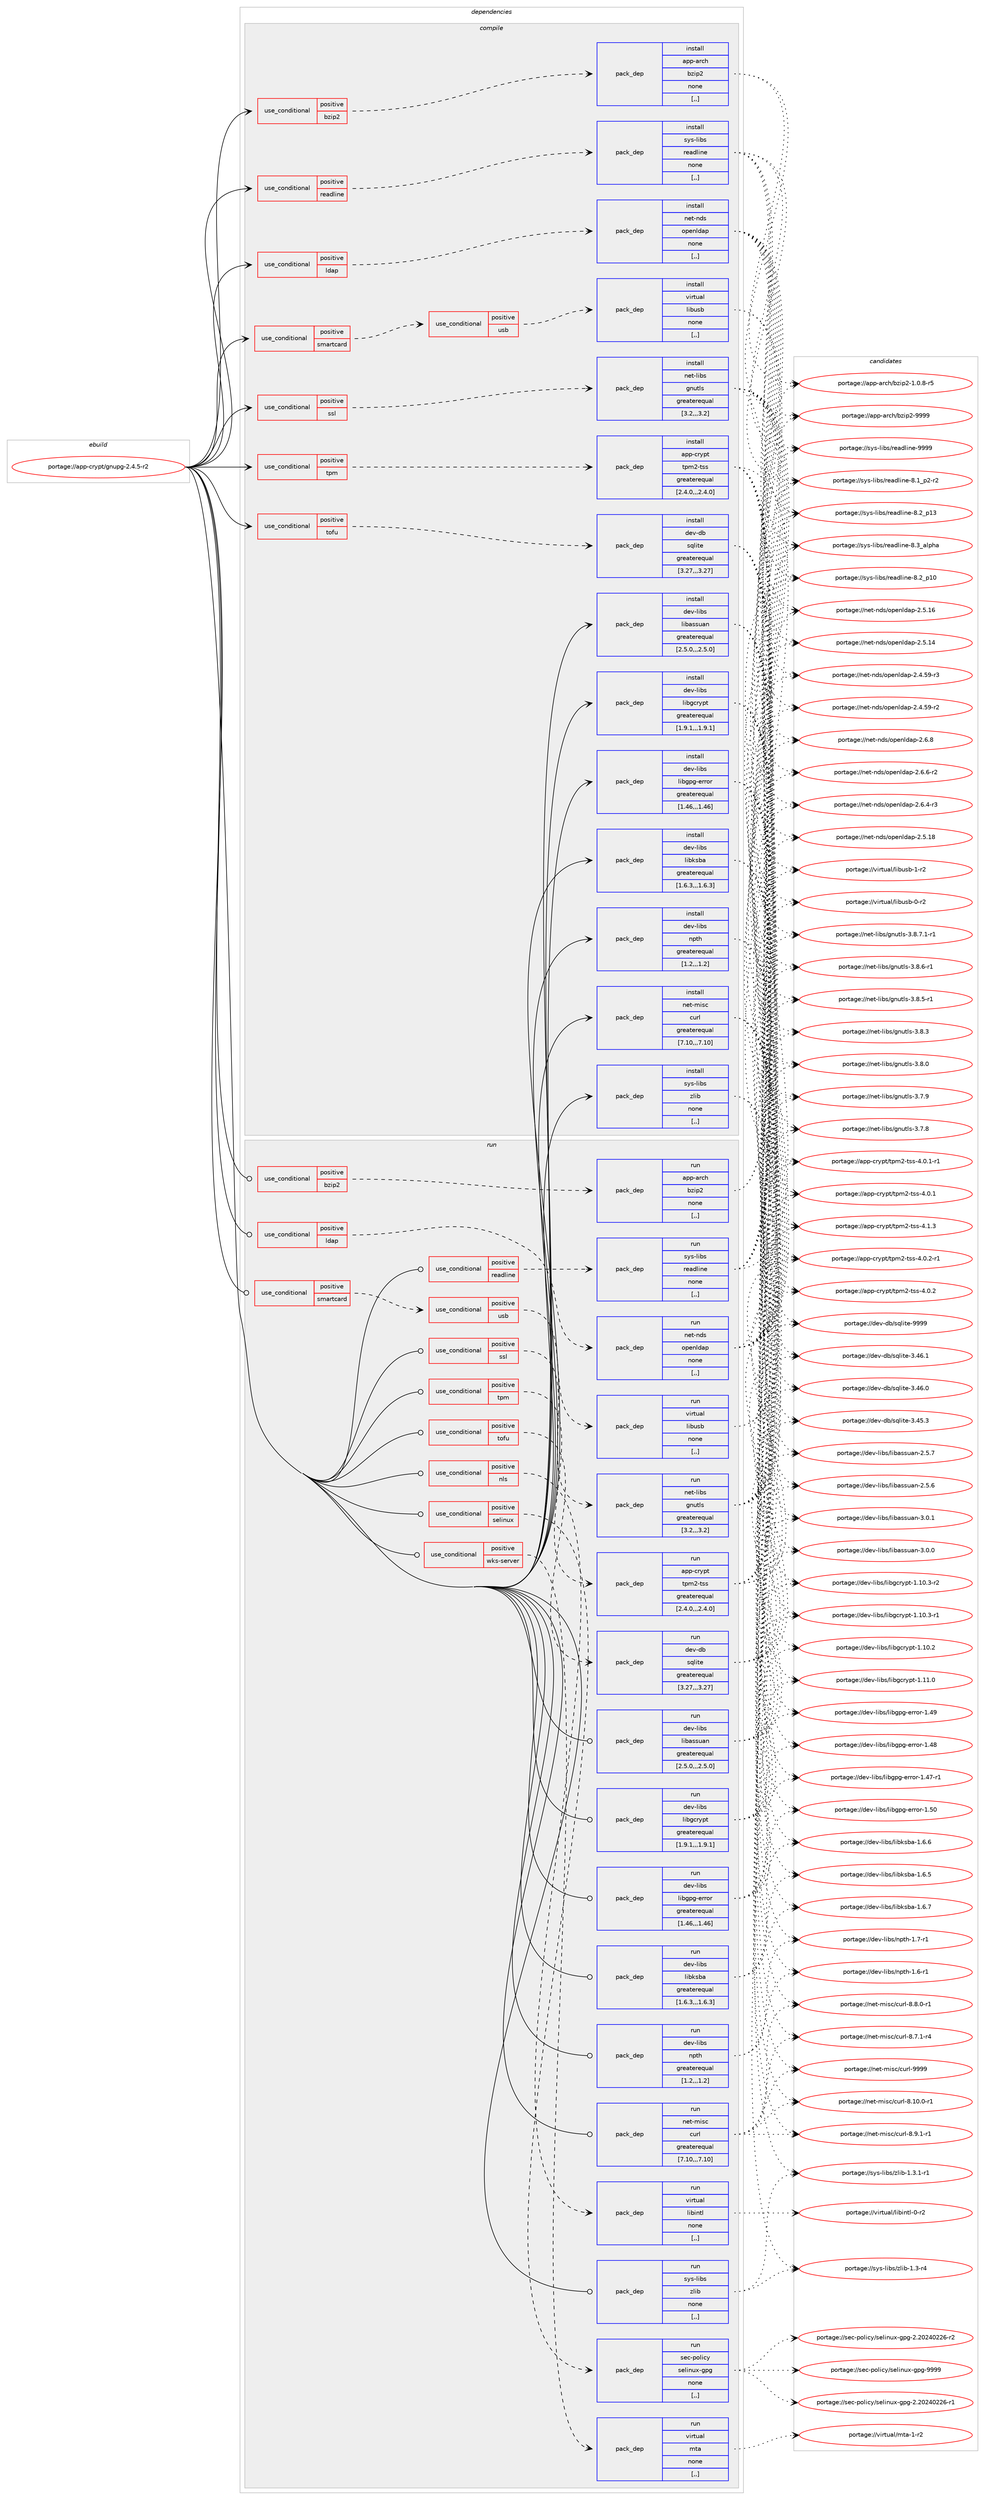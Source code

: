 digraph prolog {

# *************
# Graph options
# *************

newrank=true;
concentrate=true;
compound=true;
graph [rankdir=LR,fontname=Helvetica,fontsize=10,ranksep=1.5];#, ranksep=2.5, nodesep=0.2];
edge  [arrowhead=vee];
node  [fontname=Helvetica,fontsize=10];

# **********
# The ebuild
# **********

subgraph cluster_leftcol {
color=gray;
label=<<i>ebuild</i>>;
id [label="portage://app-crypt/gnupg-2.4.5-r2", color=red, width=4, href="../app-crypt/gnupg-2.4.5-r2.svg"];
}

# ****************
# The dependencies
# ****************

subgraph cluster_midcol {
color=gray;
label=<<i>dependencies</i>>;
subgraph cluster_compile {
fillcolor="#eeeeee";
style=filled;
label=<<i>compile</i>>;
subgraph cond133273 {
dependency506479 [label=<<TABLE BORDER="0" CELLBORDER="1" CELLSPACING="0" CELLPADDING="4"><TR><TD ROWSPAN="3" CELLPADDING="10">use_conditional</TD></TR><TR><TD>positive</TD></TR><TR><TD>bzip2</TD></TR></TABLE>>, shape=none, color=red];
subgraph pack369536 {
dependency506480 [label=<<TABLE BORDER="0" CELLBORDER="1" CELLSPACING="0" CELLPADDING="4" WIDTH="220"><TR><TD ROWSPAN="6" CELLPADDING="30">pack_dep</TD></TR><TR><TD WIDTH="110">install</TD></TR><TR><TD>app-arch</TD></TR><TR><TD>bzip2</TD></TR><TR><TD>none</TD></TR><TR><TD>[,,]</TD></TR></TABLE>>, shape=none, color=blue];
}
dependency506479:e -> dependency506480:w [weight=20,style="dashed",arrowhead="vee"];
}
id:e -> dependency506479:w [weight=20,style="solid",arrowhead="vee"];
subgraph cond133274 {
dependency506481 [label=<<TABLE BORDER="0" CELLBORDER="1" CELLSPACING="0" CELLPADDING="4"><TR><TD ROWSPAN="3" CELLPADDING="10">use_conditional</TD></TR><TR><TD>positive</TD></TR><TR><TD>ldap</TD></TR></TABLE>>, shape=none, color=red];
subgraph pack369537 {
dependency506482 [label=<<TABLE BORDER="0" CELLBORDER="1" CELLSPACING="0" CELLPADDING="4" WIDTH="220"><TR><TD ROWSPAN="6" CELLPADDING="30">pack_dep</TD></TR><TR><TD WIDTH="110">install</TD></TR><TR><TD>net-nds</TD></TR><TR><TD>openldap</TD></TR><TR><TD>none</TD></TR><TR><TD>[,,]</TD></TR></TABLE>>, shape=none, color=blue];
}
dependency506481:e -> dependency506482:w [weight=20,style="dashed",arrowhead="vee"];
}
id:e -> dependency506481:w [weight=20,style="solid",arrowhead="vee"];
subgraph cond133275 {
dependency506483 [label=<<TABLE BORDER="0" CELLBORDER="1" CELLSPACING="0" CELLPADDING="4"><TR><TD ROWSPAN="3" CELLPADDING="10">use_conditional</TD></TR><TR><TD>positive</TD></TR><TR><TD>readline</TD></TR></TABLE>>, shape=none, color=red];
subgraph pack369538 {
dependency506484 [label=<<TABLE BORDER="0" CELLBORDER="1" CELLSPACING="0" CELLPADDING="4" WIDTH="220"><TR><TD ROWSPAN="6" CELLPADDING="30">pack_dep</TD></TR><TR><TD WIDTH="110">install</TD></TR><TR><TD>sys-libs</TD></TR><TR><TD>readline</TD></TR><TR><TD>none</TD></TR><TR><TD>[,,]</TD></TR></TABLE>>, shape=none, color=blue];
}
dependency506483:e -> dependency506484:w [weight=20,style="dashed",arrowhead="vee"];
}
id:e -> dependency506483:w [weight=20,style="solid",arrowhead="vee"];
subgraph cond133276 {
dependency506485 [label=<<TABLE BORDER="0" CELLBORDER="1" CELLSPACING="0" CELLPADDING="4"><TR><TD ROWSPAN="3" CELLPADDING="10">use_conditional</TD></TR><TR><TD>positive</TD></TR><TR><TD>smartcard</TD></TR></TABLE>>, shape=none, color=red];
subgraph cond133277 {
dependency506486 [label=<<TABLE BORDER="0" CELLBORDER="1" CELLSPACING="0" CELLPADDING="4"><TR><TD ROWSPAN="3" CELLPADDING="10">use_conditional</TD></TR><TR><TD>positive</TD></TR><TR><TD>usb</TD></TR></TABLE>>, shape=none, color=red];
subgraph pack369539 {
dependency506487 [label=<<TABLE BORDER="0" CELLBORDER="1" CELLSPACING="0" CELLPADDING="4" WIDTH="220"><TR><TD ROWSPAN="6" CELLPADDING="30">pack_dep</TD></TR><TR><TD WIDTH="110">install</TD></TR><TR><TD>virtual</TD></TR><TR><TD>libusb</TD></TR><TR><TD>none</TD></TR><TR><TD>[,,]</TD></TR></TABLE>>, shape=none, color=blue];
}
dependency506486:e -> dependency506487:w [weight=20,style="dashed",arrowhead="vee"];
}
dependency506485:e -> dependency506486:w [weight=20,style="dashed",arrowhead="vee"];
}
id:e -> dependency506485:w [weight=20,style="solid",arrowhead="vee"];
subgraph cond133278 {
dependency506488 [label=<<TABLE BORDER="0" CELLBORDER="1" CELLSPACING="0" CELLPADDING="4"><TR><TD ROWSPAN="3" CELLPADDING="10">use_conditional</TD></TR><TR><TD>positive</TD></TR><TR><TD>ssl</TD></TR></TABLE>>, shape=none, color=red];
subgraph pack369540 {
dependency506489 [label=<<TABLE BORDER="0" CELLBORDER="1" CELLSPACING="0" CELLPADDING="4" WIDTH="220"><TR><TD ROWSPAN="6" CELLPADDING="30">pack_dep</TD></TR><TR><TD WIDTH="110">install</TD></TR><TR><TD>net-libs</TD></TR><TR><TD>gnutls</TD></TR><TR><TD>greaterequal</TD></TR><TR><TD>[3.2,,,3.2]</TD></TR></TABLE>>, shape=none, color=blue];
}
dependency506488:e -> dependency506489:w [weight=20,style="dashed",arrowhead="vee"];
}
id:e -> dependency506488:w [weight=20,style="solid",arrowhead="vee"];
subgraph cond133279 {
dependency506490 [label=<<TABLE BORDER="0" CELLBORDER="1" CELLSPACING="0" CELLPADDING="4"><TR><TD ROWSPAN="3" CELLPADDING="10">use_conditional</TD></TR><TR><TD>positive</TD></TR><TR><TD>tofu</TD></TR></TABLE>>, shape=none, color=red];
subgraph pack369541 {
dependency506491 [label=<<TABLE BORDER="0" CELLBORDER="1" CELLSPACING="0" CELLPADDING="4" WIDTH="220"><TR><TD ROWSPAN="6" CELLPADDING="30">pack_dep</TD></TR><TR><TD WIDTH="110">install</TD></TR><TR><TD>dev-db</TD></TR><TR><TD>sqlite</TD></TR><TR><TD>greaterequal</TD></TR><TR><TD>[3.27,,,3.27]</TD></TR></TABLE>>, shape=none, color=blue];
}
dependency506490:e -> dependency506491:w [weight=20,style="dashed",arrowhead="vee"];
}
id:e -> dependency506490:w [weight=20,style="solid",arrowhead="vee"];
subgraph cond133280 {
dependency506492 [label=<<TABLE BORDER="0" CELLBORDER="1" CELLSPACING="0" CELLPADDING="4"><TR><TD ROWSPAN="3" CELLPADDING="10">use_conditional</TD></TR><TR><TD>positive</TD></TR><TR><TD>tpm</TD></TR></TABLE>>, shape=none, color=red];
subgraph pack369542 {
dependency506493 [label=<<TABLE BORDER="0" CELLBORDER="1" CELLSPACING="0" CELLPADDING="4" WIDTH="220"><TR><TD ROWSPAN="6" CELLPADDING="30">pack_dep</TD></TR><TR><TD WIDTH="110">install</TD></TR><TR><TD>app-crypt</TD></TR><TR><TD>tpm2-tss</TD></TR><TR><TD>greaterequal</TD></TR><TR><TD>[2.4.0,,,2.4.0]</TD></TR></TABLE>>, shape=none, color=blue];
}
dependency506492:e -> dependency506493:w [weight=20,style="dashed",arrowhead="vee"];
}
id:e -> dependency506492:w [weight=20,style="solid",arrowhead="vee"];
subgraph pack369543 {
dependency506494 [label=<<TABLE BORDER="0" CELLBORDER="1" CELLSPACING="0" CELLPADDING="4" WIDTH="220"><TR><TD ROWSPAN="6" CELLPADDING="30">pack_dep</TD></TR><TR><TD WIDTH="110">install</TD></TR><TR><TD>dev-libs</TD></TR><TR><TD>libassuan</TD></TR><TR><TD>greaterequal</TD></TR><TR><TD>[2.5.0,,,2.5.0]</TD></TR></TABLE>>, shape=none, color=blue];
}
id:e -> dependency506494:w [weight=20,style="solid",arrowhead="vee"];
subgraph pack369544 {
dependency506495 [label=<<TABLE BORDER="0" CELLBORDER="1" CELLSPACING="0" CELLPADDING="4" WIDTH="220"><TR><TD ROWSPAN="6" CELLPADDING="30">pack_dep</TD></TR><TR><TD WIDTH="110">install</TD></TR><TR><TD>dev-libs</TD></TR><TR><TD>libgcrypt</TD></TR><TR><TD>greaterequal</TD></TR><TR><TD>[1.9.1,,,1.9.1]</TD></TR></TABLE>>, shape=none, color=blue];
}
id:e -> dependency506495:w [weight=20,style="solid",arrowhead="vee"];
subgraph pack369545 {
dependency506496 [label=<<TABLE BORDER="0" CELLBORDER="1" CELLSPACING="0" CELLPADDING="4" WIDTH="220"><TR><TD ROWSPAN="6" CELLPADDING="30">pack_dep</TD></TR><TR><TD WIDTH="110">install</TD></TR><TR><TD>dev-libs</TD></TR><TR><TD>libgpg-error</TD></TR><TR><TD>greaterequal</TD></TR><TR><TD>[1.46,,,1.46]</TD></TR></TABLE>>, shape=none, color=blue];
}
id:e -> dependency506496:w [weight=20,style="solid",arrowhead="vee"];
subgraph pack369546 {
dependency506497 [label=<<TABLE BORDER="0" CELLBORDER="1" CELLSPACING="0" CELLPADDING="4" WIDTH="220"><TR><TD ROWSPAN="6" CELLPADDING="30">pack_dep</TD></TR><TR><TD WIDTH="110">install</TD></TR><TR><TD>dev-libs</TD></TR><TR><TD>libksba</TD></TR><TR><TD>greaterequal</TD></TR><TR><TD>[1.6.3,,,1.6.3]</TD></TR></TABLE>>, shape=none, color=blue];
}
id:e -> dependency506497:w [weight=20,style="solid",arrowhead="vee"];
subgraph pack369547 {
dependency506498 [label=<<TABLE BORDER="0" CELLBORDER="1" CELLSPACING="0" CELLPADDING="4" WIDTH="220"><TR><TD ROWSPAN="6" CELLPADDING="30">pack_dep</TD></TR><TR><TD WIDTH="110">install</TD></TR><TR><TD>dev-libs</TD></TR><TR><TD>npth</TD></TR><TR><TD>greaterequal</TD></TR><TR><TD>[1.2,,,1.2]</TD></TR></TABLE>>, shape=none, color=blue];
}
id:e -> dependency506498:w [weight=20,style="solid",arrowhead="vee"];
subgraph pack369548 {
dependency506499 [label=<<TABLE BORDER="0" CELLBORDER="1" CELLSPACING="0" CELLPADDING="4" WIDTH="220"><TR><TD ROWSPAN="6" CELLPADDING="30">pack_dep</TD></TR><TR><TD WIDTH="110">install</TD></TR><TR><TD>net-misc</TD></TR><TR><TD>curl</TD></TR><TR><TD>greaterequal</TD></TR><TR><TD>[7.10,,,7.10]</TD></TR></TABLE>>, shape=none, color=blue];
}
id:e -> dependency506499:w [weight=20,style="solid",arrowhead="vee"];
subgraph pack369549 {
dependency506500 [label=<<TABLE BORDER="0" CELLBORDER="1" CELLSPACING="0" CELLPADDING="4" WIDTH="220"><TR><TD ROWSPAN="6" CELLPADDING="30">pack_dep</TD></TR><TR><TD WIDTH="110">install</TD></TR><TR><TD>sys-libs</TD></TR><TR><TD>zlib</TD></TR><TR><TD>none</TD></TR><TR><TD>[,,]</TD></TR></TABLE>>, shape=none, color=blue];
}
id:e -> dependency506500:w [weight=20,style="solid",arrowhead="vee"];
}
subgraph cluster_compileandrun {
fillcolor="#eeeeee";
style=filled;
label=<<i>compile and run</i>>;
}
subgraph cluster_run {
fillcolor="#eeeeee";
style=filled;
label=<<i>run</i>>;
subgraph cond133281 {
dependency506501 [label=<<TABLE BORDER="0" CELLBORDER="1" CELLSPACING="0" CELLPADDING="4"><TR><TD ROWSPAN="3" CELLPADDING="10">use_conditional</TD></TR><TR><TD>positive</TD></TR><TR><TD>bzip2</TD></TR></TABLE>>, shape=none, color=red];
subgraph pack369550 {
dependency506502 [label=<<TABLE BORDER="0" CELLBORDER="1" CELLSPACING="0" CELLPADDING="4" WIDTH="220"><TR><TD ROWSPAN="6" CELLPADDING="30">pack_dep</TD></TR><TR><TD WIDTH="110">run</TD></TR><TR><TD>app-arch</TD></TR><TR><TD>bzip2</TD></TR><TR><TD>none</TD></TR><TR><TD>[,,]</TD></TR></TABLE>>, shape=none, color=blue];
}
dependency506501:e -> dependency506502:w [weight=20,style="dashed",arrowhead="vee"];
}
id:e -> dependency506501:w [weight=20,style="solid",arrowhead="odot"];
subgraph cond133282 {
dependency506503 [label=<<TABLE BORDER="0" CELLBORDER="1" CELLSPACING="0" CELLPADDING="4"><TR><TD ROWSPAN="3" CELLPADDING="10">use_conditional</TD></TR><TR><TD>positive</TD></TR><TR><TD>ldap</TD></TR></TABLE>>, shape=none, color=red];
subgraph pack369551 {
dependency506504 [label=<<TABLE BORDER="0" CELLBORDER="1" CELLSPACING="0" CELLPADDING="4" WIDTH="220"><TR><TD ROWSPAN="6" CELLPADDING="30">pack_dep</TD></TR><TR><TD WIDTH="110">run</TD></TR><TR><TD>net-nds</TD></TR><TR><TD>openldap</TD></TR><TR><TD>none</TD></TR><TR><TD>[,,]</TD></TR></TABLE>>, shape=none, color=blue];
}
dependency506503:e -> dependency506504:w [weight=20,style="dashed",arrowhead="vee"];
}
id:e -> dependency506503:w [weight=20,style="solid",arrowhead="odot"];
subgraph cond133283 {
dependency506505 [label=<<TABLE BORDER="0" CELLBORDER="1" CELLSPACING="0" CELLPADDING="4"><TR><TD ROWSPAN="3" CELLPADDING="10">use_conditional</TD></TR><TR><TD>positive</TD></TR><TR><TD>nls</TD></TR></TABLE>>, shape=none, color=red];
subgraph pack369552 {
dependency506506 [label=<<TABLE BORDER="0" CELLBORDER="1" CELLSPACING="0" CELLPADDING="4" WIDTH="220"><TR><TD ROWSPAN="6" CELLPADDING="30">pack_dep</TD></TR><TR><TD WIDTH="110">run</TD></TR><TR><TD>virtual</TD></TR><TR><TD>libintl</TD></TR><TR><TD>none</TD></TR><TR><TD>[,,]</TD></TR></TABLE>>, shape=none, color=blue];
}
dependency506505:e -> dependency506506:w [weight=20,style="dashed",arrowhead="vee"];
}
id:e -> dependency506505:w [weight=20,style="solid",arrowhead="odot"];
subgraph cond133284 {
dependency506507 [label=<<TABLE BORDER="0" CELLBORDER="1" CELLSPACING="0" CELLPADDING="4"><TR><TD ROWSPAN="3" CELLPADDING="10">use_conditional</TD></TR><TR><TD>positive</TD></TR><TR><TD>readline</TD></TR></TABLE>>, shape=none, color=red];
subgraph pack369553 {
dependency506508 [label=<<TABLE BORDER="0" CELLBORDER="1" CELLSPACING="0" CELLPADDING="4" WIDTH="220"><TR><TD ROWSPAN="6" CELLPADDING="30">pack_dep</TD></TR><TR><TD WIDTH="110">run</TD></TR><TR><TD>sys-libs</TD></TR><TR><TD>readline</TD></TR><TR><TD>none</TD></TR><TR><TD>[,,]</TD></TR></TABLE>>, shape=none, color=blue];
}
dependency506507:e -> dependency506508:w [weight=20,style="dashed",arrowhead="vee"];
}
id:e -> dependency506507:w [weight=20,style="solid",arrowhead="odot"];
subgraph cond133285 {
dependency506509 [label=<<TABLE BORDER="0" CELLBORDER="1" CELLSPACING="0" CELLPADDING="4"><TR><TD ROWSPAN="3" CELLPADDING="10">use_conditional</TD></TR><TR><TD>positive</TD></TR><TR><TD>selinux</TD></TR></TABLE>>, shape=none, color=red];
subgraph pack369554 {
dependency506510 [label=<<TABLE BORDER="0" CELLBORDER="1" CELLSPACING="0" CELLPADDING="4" WIDTH="220"><TR><TD ROWSPAN="6" CELLPADDING="30">pack_dep</TD></TR><TR><TD WIDTH="110">run</TD></TR><TR><TD>sec-policy</TD></TR><TR><TD>selinux-gpg</TD></TR><TR><TD>none</TD></TR><TR><TD>[,,]</TD></TR></TABLE>>, shape=none, color=blue];
}
dependency506509:e -> dependency506510:w [weight=20,style="dashed",arrowhead="vee"];
}
id:e -> dependency506509:w [weight=20,style="solid",arrowhead="odot"];
subgraph cond133286 {
dependency506511 [label=<<TABLE BORDER="0" CELLBORDER="1" CELLSPACING="0" CELLPADDING="4"><TR><TD ROWSPAN="3" CELLPADDING="10">use_conditional</TD></TR><TR><TD>positive</TD></TR><TR><TD>smartcard</TD></TR></TABLE>>, shape=none, color=red];
subgraph cond133287 {
dependency506512 [label=<<TABLE BORDER="0" CELLBORDER="1" CELLSPACING="0" CELLPADDING="4"><TR><TD ROWSPAN="3" CELLPADDING="10">use_conditional</TD></TR><TR><TD>positive</TD></TR><TR><TD>usb</TD></TR></TABLE>>, shape=none, color=red];
subgraph pack369555 {
dependency506513 [label=<<TABLE BORDER="0" CELLBORDER="1" CELLSPACING="0" CELLPADDING="4" WIDTH="220"><TR><TD ROWSPAN="6" CELLPADDING="30">pack_dep</TD></TR><TR><TD WIDTH="110">run</TD></TR><TR><TD>virtual</TD></TR><TR><TD>libusb</TD></TR><TR><TD>none</TD></TR><TR><TD>[,,]</TD></TR></TABLE>>, shape=none, color=blue];
}
dependency506512:e -> dependency506513:w [weight=20,style="dashed",arrowhead="vee"];
}
dependency506511:e -> dependency506512:w [weight=20,style="dashed",arrowhead="vee"];
}
id:e -> dependency506511:w [weight=20,style="solid",arrowhead="odot"];
subgraph cond133288 {
dependency506514 [label=<<TABLE BORDER="0" CELLBORDER="1" CELLSPACING="0" CELLPADDING="4"><TR><TD ROWSPAN="3" CELLPADDING="10">use_conditional</TD></TR><TR><TD>positive</TD></TR><TR><TD>ssl</TD></TR></TABLE>>, shape=none, color=red];
subgraph pack369556 {
dependency506515 [label=<<TABLE BORDER="0" CELLBORDER="1" CELLSPACING="0" CELLPADDING="4" WIDTH="220"><TR><TD ROWSPAN="6" CELLPADDING="30">pack_dep</TD></TR><TR><TD WIDTH="110">run</TD></TR><TR><TD>net-libs</TD></TR><TR><TD>gnutls</TD></TR><TR><TD>greaterequal</TD></TR><TR><TD>[3.2,,,3.2]</TD></TR></TABLE>>, shape=none, color=blue];
}
dependency506514:e -> dependency506515:w [weight=20,style="dashed",arrowhead="vee"];
}
id:e -> dependency506514:w [weight=20,style="solid",arrowhead="odot"];
subgraph cond133289 {
dependency506516 [label=<<TABLE BORDER="0" CELLBORDER="1" CELLSPACING="0" CELLPADDING="4"><TR><TD ROWSPAN="3" CELLPADDING="10">use_conditional</TD></TR><TR><TD>positive</TD></TR><TR><TD>tofu</TD></TR></TABLE>>, shape=none, color=red];
subgraph pack369557 {
dependency506517 [label=<<TABLE BORDER="0" CELLBORDER="1" CELLSPACING="0" CELLPADDING="4" WIDTH="220"><TR><TD ROWSPAN="6" CELLPADDING="30">pack_dep</TD></TR><TR><TD WIDTH="110">run</TD></TR><TR><TD>dev-db</TD></TR><TR><TD>sqlite</TD></TR><TR><TD>greaterequal</TD></TR><TR><TD>[3.27,,,3.27]</TD></TR></TABLE>>, shape=none, color=blue];
}
dependency506516:e -> dependency506517:w [weight=20,style="dashed",arrowhead="vee"];
}
id:e -> dependency506516:w [weight=20,style="solid",arrowhead="odot"];
subgraph cond133290 {
dependency506518 [label=<<TABLE BORDER="0" CELLBORDER="1" CELLSPACING="0" CELLPADDING="4"><TR><TD ROWSPAN="3" CELLPADDING="10">use_conditional</TD></TR><TR><TD>positive</TD></TR><TR><TD>tpm</TD></TR></TABLE>>, shape=none, color=red];
subgraph pack369558 {
dependency506519 [label=<<TABLE BORDER="0" CELLBORDER="1" CELLSPACING="0" CELLPADDING="4" WIDTH="220"><TR><TD ROWSPAN="6" CELLPADDING="30">pack_dep</TD></TR><TR><TD WIDTH="110">run</TD></TR><TR><TD>app-crypt</TD></TR><TR><TD>tpm2-tss</TD></TR><TR><TD>greaterequal</TD></TR><TR><TD>[2.4.0,,,2.4.0]</TD></TR></TABLE>>, shape=none, color=blue];
}
dependency506518:e -> dependency506519:w [weight=20,style="dashed",arrowhead="vee"];
}
id:e -> dependency506518:w [weight=20,style="solid",arrowhead="odot"];
subgraph cond133291 {
dependency506520 [label=<<TABLE BORDER="0" CELLBORDER="1" CELLSPACING="0" CELLPADDING="4"><TR><TD ROWSPAN="3" CELLPADDING="10">use_conditional</TD></TR><TR><TD>positive</TD></TR><TR><TD>wks-server</TD></TR></TABLE>>, shape=none, color=red];
subgraph pack369559 {
dependency506521 [label=<<TABLE BORDER="0" CELLBORDER="1" CELLSPACING="0" CELLPADDING="4" WIDTH="220"><TR><TD ROWSPAN="6" CELLPADDING="30">pack_dep</TD></TR><TR><TD WIDTH="110">run</TD></TR><TR><TD>virtual</TD></TR><TR><TD>mta</TD></TR><TR><TD>none</TD></TR><TR><TD>[,,]</TD></TR></TABLE>>, shape=none, color=blue];
}
dependency506520:e -> dependency506521:w [weight=20,style="dashed",arrowhead="vee"];
}
id:e -> dependency506520:w [weight=20,style="solid",arrowhead="odot"];
subgraph pack369560 {
dependency506522 [label=<<TABLE BORDER="0" CELLBORDER="1" CELLSPACING="0" CELLPADDING="4" WIDTH="220"><TR><TD ROWSPAN="6" CELLPADDING="30">pack_dep</TD></TR><TR><TD WIDTH="110">run</TD></TR><TR><TD>dev-libs</TD></TR><TR><TD>libassuan</TD></TR><TR><TD>greaterequal</TD></TR><TR><TD>[2.5.0,,,2.5.0]</TD></TR></TABLE>>, shape=none, color=blue];
}
id:e -> dependency506522:w [weight=20,style="solid",arrowhead="odot"];
subgraph pack369561 {
dependency506523 [label=<<TABLE BORDER="0" CELLBORDER="1" CELLSPACING="0" CELLPADDING="4" WIDTH="220"><TR><TD ROWSPAN="6" CELLPADDING="30">pack_dep</TD></TR><TR><TD WIDTH="110">run</TD></TR><TR><TD>dev-libs</TD></TR><TR><TD>libgcrypt</TD></TR><TR><TD>greaterequal</TD></TR><TR><TD>[1.9.1,,,1.9.1]</TD></TR></TABLE>>, shape=none, color=blue];
}
id:e -> dependency506523:w [weight=20,style="solid",arrowhead="odot"];
subgraph pack369562 {
dependency506524 [label=<<TABLE BORDER="0" CELLBORDER="1" CELLSPACING="0" CELLPADDING="4" WIDTH="220"><TR><TD ROWSPAN="6" CELLPADDING="30">pack_dep</TD></TR><TR><TD WIDTH="110">run</TD></TR><TR><TD>dev-libs</TD></TR><TR><TD>libgpg-error</TD></TR><TR><TD>greaterequal</TD></TR><TR><TD>[1.46,,,1.46]</TD></TR></TABLE>>, shape=none, color=blue];
}
id:e -> dependency506524:w [weight=20,style="solid",arrowhead="odot"];
subgraph pack369563 {
dependency506525 [label=<<TABLE BORDER="0" CELLBORDER="1" CELLSPACING="0" CELLPADDING="4" WIDTH="220"><TR><TD ROWSPAN="6" CELLPADDING="30">pack_dep</TD></TR><TR><TD WIDTH="110">run</TD></TR><TR><TD>dev-libs</TD></TR><TR><TD>libksba</TD></TR><TR><TD>greaterequal</TD></TR><TR><TD>[1.6.3,,,1.6.3]</TD></TR></TABLE>>, shape=none, color=blue];
}
id:e -> dependency506525:w [weight=20,style="solid",arrowhead="odot"];
subgraph pack369564 {
dependency506526 [label=<<TABLE BORDER="0" CELLBORDER="1" CELLSPACING="0" CELLPADDING="4" WIDTH="220"><TR><TD ROWSPAN="6" CELLPADDING="30">pack_dep</TD></TR><TR><TD WIDTH="110">run</TD></TR><TR><TD>dev-libs</TD></TR><TR><TD>npth</TD></TR><TR><TD>greaterequal</TD></TR><TR><TD>[1.2,,,1.2]</TD></TR></TABLE>>, shape=none, color=blue];
}
id:e -> dependency506526:w [weight=20,style="solid",arrowhead="odot"];
subgraph pack369565 {
dependency506527 [label=<<TABLE BORDER="0" CELLBORDER="1" CELLSPACING="0" CELLPADDING="4" WIDTH="220"><TR><TD ROWSPAN="6" CELLPADDING="30">pack_dep</TD></TR><TR><TD WIDTH="110">run</TD></TR><TR><TD>net-misc</TD></TR><TR><TD>curl</TD></TR><TR><TD>greaterequal</TD></TR><TR><TD>[7.10,,,7.10]</TD></TR></TABLE>>, shape=none, color=blue];
}
id:e -> dependency506527:w [weight=20,style="solid",arrowhead="odot"];
subgraph pack369566 {
dependency506528 [label=<<TABLE BORDER="0" CELLBORDER="1" CELLSPACING="0" CELLPADDING="4" WIDTH="220"><TR><TD ROWSPAN="6" CELLPADDING="30">pack_dep</TD></TR><TR><TD WIDTH="110">run</TD></TR><TR><TD>sys-libs</TD></TR><TR><TD>zlib</TD></TR><TR><TD>none</TD></TR><TR><TD>[,,]</TD></TR></TABLE>>, shape=none, color=blue];
}
id:e -> dependency506528:w [weight=20,style="solid",arrowhead="odot"];
}
}

# **************
# The candidates
# **************

subgraph cluster_choices {
rank=same;
color=gray;
label=<<i>candidates</i>>;

subgraph choice369536 {
color=black;
nodesep=1;
choice971121124597114991044798122105112504557575757 [label="portage://app-arch/bzip2-9999", color=red, width=4,href="../app-arch/bzip2-9999.svg"];
choice971121124597114991044798122105112504549464846564511453 [label="portage://app-arch/bzip2-1.0.8-r5", color=red, width=4,href="../app-arch/bzip2-1.0.8-r5.svg"];
dependency506480:e -> choice971121124597114991044798122105112504557575757:w [style=dotted,weight="100"];
dependency506480:e -> choice971121124597114991044798122105112504549464846564511453:w [style=dotted,weight="100"];
}
subgraph choice369537 {
color=black;
nodesep=1;
choice110101116451101001154711111210111010810097112455046544656 [label="portage://net-nds/openldap-2.6.8", color=red, width=4,href="../net-nds/openldap-2.6.8.svg"];
choice1101011164511010011547111112101110108100971124550465446544511450 [label="portage://net-nds/openldap-2.6.6-r2", color=red, width=4,href="../net-nds/openldap-2.6.6-r2.svg"];
choice1101011164511010011547111112101110108100971124550465446524511451 [label="portage://net-nds/openldap-2.6.4-r3", color=red, width=4,href="../net-nds/openldap-2.6.4-r3.svg"];
choice11010111645110100115471111121011101081009711245504653464956 [label="portage://net-nds/openldap-2.5.18", color=red, width=4,href="../net-nds/openldap-2.5.18.svg"];
choice11010111645110100115471111121011101081009711245504653464954 [label="portage://net-nds/openldap-2.5.16", color=red, width=4,href="../net-nds/openldap-2.5.16.svg"];
choice11010111645110100115471111121011101081009711245504653464952 [label="portage://net-nds/openldap-2.5.14", color=red, width=4,href="../net-nds/openldap-2.5.14.svg"];
choice110101116451101001154711111210111010810097112455046524653574511451 [label="portage://net-nds/openldap-2.4.59-r3", color=red, width=4,href="../net-nds/openldap-2.4.59-r3.svg"];
choice110101116451101001154711111210111010810097112455046524653574511450 [label="portage://net-nds/openldap-2.4.59-r2", color=red, width=4,href="../net-nds/openldap-2.4.59-r2.svg"];
dependency506482:e -> choice110101116451101001154711111210111010810097112455046544656:w [style=dotted,weight="100"];
dependency506482:e -> choice1101011164511010011547111112101110108100971124550465446544511450:w [style=dotted,weight="100"];
dependency506482:e -> choice1101011164511010011547111112101110108100971124550465446524511451:w [style=dotted,weight="100"];
dependency506482:e -> choice11010111645110100115471111121011101081009711245504653464956:w [style=dotted,weight="100"];
dependency506482:e -> choice11010111645110100115471111121011101081009711245504653464954:w [style=dotted,weight="100"];
dependency506482:e -> choice11010111645110100115471111121011101081009711245504653464952:w [style=dotted,weight="100"];
dependency506482:e -> choice110101116451101001154711111210111010810097112455046524653574511451:w [style=dotted,weight="100"];
dependency506482:e -> choice110101116451101001154711111210111010810097112455046524653574511450:w [style=dotted,weight="100"];
}
subgraph choice369538 {
color=black;
nodesep=1;
choice115121115451081059811547114101971001081051101014557575757 [label="portage://sys-libs/readline-9999", color=red, width=4,href="../sys-libs/readline-9999.svg"];
choice1151211154510810598115471141019710010810511010145564651959710811210497 [label="portage://sys-libs/readline-8.3_alpha", color=red, width=4,href="../sys-libs/readline-8.3_alpha.svg"];
choice1151211154510810598115471141019710010810511010145564650951124951 [label="portage://sys-libs/readline-8.2_p13", color=red, width=4,href="../sys-libs/readline-8.2_p13.svg"];
choice1151211154510810598115471141019710010810511010145564650951124948 [label="portage://sys-libs/readline-8.2_p10", color=red, width=4,href="../sys-libs/readline-8.2_p10.svg"];
choice115121115451081059811547114101971001081051101014556464995112504511450 [label="portage://sys-libs/readline-8.1_p2-r2", color=red, width=4,href="../sys-libs/readline-8.1_p2-r2.svg"];
dependency506484:e -> choice115121115451081059811547114101971001081051101014557575757:w [style=dotted,weight="100"];
dependency506484:e -> choice1151211154510810598115471141019710010810511010145564651959710811210497:w [style=dotted,weight="100"];
dependency506484:e -> choice1151211154510810598115471141019710010810511010145564650951124951:w [style=dotted,weight="100"];
dependency506484:e -> choice1151211154510810598115471141019710010810511010145564650951124948:w [style=dotted,weight="100"];
dependency506484:e -> choice115121115451081059811547114101971001081051101014556464995112504511450:w [style=dotted,weight="100"];
}
subgraph choice369539 {
color=black;
nodesep=1;
choice1181051141161179710847108105981171159845494511450 [label="portage://virtual/libusb-1-r2", color=red, width=4,href="../virtual/libusb-1-r2.svg"];
choice1181051141161179710847108105981171159845484511450 [label="portage://virtual/libusb-0-r2", color=red, width=4,href="../virtual/libusb-0-r2.svg"];
dependency506487:e -> choice1181051141161179710847108105981171159845494511450:w [style=dotted,weight="100"];
dependency506487:e -> choice1181051141161179710847108105981171159845484511450:w [style=dotted,weight="100"];
}
subgraph choice369540 {
color=black;
nodesep=1;
choice11010111645108105981154710311011711610811545514656465546494511449 [label="portage://net-libs/gnutls-3.8.7.1-r1", color=red, width=4,href="../net-libs/gnutls-3.8.7.1-r1.svg"];
choice1101011164510810598115471031101171161081154551465646544511449 [label="portage://net-libs/gnutls-3.8.6-r1", color=red, width=4,href="../net-libs/gnutls-3.8.6-r1.svg"];
choice1101011164510810598115471031101171161081154551465646534511449 [label="portage://net-libs/gnutls-3.8.5-r1", color=red, width=4,href="../net-libs/gnutls-3.8.5-r1.svg"];
choice110101116451081059811547103110117116108115455146564651 [label="portage://net-libs/gnutls-3.8.3", color=red, width=4,href="../net-libs/gnutls-3.8.3.svg"];
choice110101116451081059811547103110117116108115455146564648 [label="portage://net-libs/gnutls-3.8.0", color=red, width=4,href="../net-libs/gnutls-3.8.0.svg"];
choice110101116451081059811547103110117116108115455146554657 [label="portage://net-libs/gnutls-3.7.9", color=red, width=4,href="../net-libs/gnutls-3.7.9.svg"];
choice110101116451081059811547103110117116108115455146554656 [label="portage://net-libs/gnutls-3.7.8", color=red, width=4,href="../net-libs/gnutls-3.7.8.svg"];
dependency506489:e -> choice11010111645108105981154710311011711610811545514656465546494511449:w [style=dotted,weight="100"];
dependency506489:e -> choice1101011164510810598115471031101171161081154551465646544511449:w [style=dotted,weight="100"];
dependency506489:e -> choice1101011164510810598115471031101171161081154551465646534511449:w [style=dotted,weight="100"];
dependency506489:e -> choice110101116451081059811547103110117116108115455146564651:w [style=dotted,weight="100"];
dependency506489:e -> choice110101116451081059811547103110117116108115455146564648:w [style=dotted,weight="100"];
dependency506489:e -> choice110101116451081059811547103110117116108115455146554657:w [style=dotted,weight="100"];
dependency506489:e -> choice110101116451081059811547103110117116108115455146554656:w [style=dotted,weight="100"];
}
subgraph choice369541 {
color=black;
nodesep=1;
choice1001011184510098471151131081051161014557575757 [label="portage://dev-db/sqlite-9999", color=red, width=4,href="../dev-db/sqlite-9999.svg"];
choice10010111845100984711511310810511610145514652544649 [label="portage://dev-db/sqlite-3.46.1", color=red, width=4,href="../dev-db/sqlite-3.46.1.svg"];
choice10010111845100984711511310810511610145514652544648 [label="portage://dev-db/sqlite-3.46.0", color=red, width=4,href="../dev-db/sqlite-3.46.0.svg"];
choice10010111845100984711511310810511610145514652534651 [label="portage://dev-db/sqlite-3.45.3", color=red, width=4,href="../dev-db/sqlite-3.45.3.svg"];
dependency506491:e -> choice1001011184510098471151131081051161014557575757:w [style=dotted,weight="100"];
dependency506491:e -> choice10010111845100984711511310810511610145514652544649:w [style=dotted,weight="100"];
dependency506491:e -> choice10010111845100984711511310810511610145514652544648:w [style=dotted,weight="100"];
dependency506491:e -> choice10010111845100984711511310810511610145514652534651:w [style=dotted,weight="100"];
}
subgraph choice369542 {
color=black;
nodesep=1;
choice971121124599114121112116471161121095045116115115455246494651 [label="portage://app-crypt/tpm2-tss-4.1.3", color=red, width=4,href="../app-crypt/tpm2-tss-4.1.3.svg"];
choice9711211245991141211121164711611210950451161151154552464846504511449 [label="portage://app-crypt/tpm2-tss-4.0.2-r1", color=red, width=4,href="../app-crypt/tpm2-tss-4.0.2-r1.svg"];
choice971121124599114121112116471161121095045116115115455246484650 [label="portage://app-crypt/tpm2-tss-4.0.2", color=red, width=4,href="../app-crypt/tpm2-tss-4.0.2.svg"];
choice9711211245991141211121164711611210950451161151154552464846494511449 [label="portage://app-crypt/tpm2-tss-4.0.1-r1", color=red, width=4,href="../app-crypt/tpm2-tss-4.0.1-r1.svg"];
choice971121124599114121112116471161121095045116115115455246484649 [label="portage://app-crypt/tpm2-tss-4.0.1", color=red, width=4,href="../app-crypt/tpm2-tss-4.0.1.svg"];
dependency506493:e -> choice971121124599114121112116471161121095045116115115455246494651:w [style=dotted,weight="100"];
dependency506493:e -> choice9711211245991141211121164711611210950451161151154552464846504511449:w [style=dotted,weight="100"];
dependency506493:e -> choice971121124599114121112116471161121095045116115115455246484650:w [style=dotted,weight="100"];
dependency506493:e -> choice9711211245991141211121164711611210950451161151154552464846494511449:w [style=dotted,weight="100"];
dependency506493:e -> choice971121124599114121112116471161121095045116115115455246484649:w [style=dotted,weight="100"];
}
subgraph choice369543 {
color=black;
nodesep=1;
choice100101118451081059811547108105989711511511797110455146484649 [label="portage://dev-libs/libassuan-3.0.1", color=red, width=4,href="../dev-libs/libassuan-3.0.1.svg"];
choice100101118451081059811547108105989711511511797110455146484648 [label="portage://dev-libs/libassuan-3.0.0", color=red, width=4,href="../dev-libs/libassuan-3.0.0.svg"];
choice100101118451081059811547108105989711511511797110455046534655 [label="portage://dev-libs/libassuan-2.5.7", color=red, width=4,href="../dev-libs/libassuan-2.5.7.svg"];
choice100101118451081059811547108105989711511511797110455046534654 [label="portage://dev-libs/libassuan-2.5.6", color=red, width=4,href="../dev-libs/libassuan-2.5.6.svg"];
dependency506494:e -> choice100101118451081059811547108105989711511511797110455146484649:w [style=dotted,weight="100"];
dependency506494:e -> choice100101118451081059811547108105989711511511797110455146484648:w [style=dotted,weight="100"];
dependency506494:e -> choice100101118451081059811547108105989711511511797110455046534655:w [style=dotted,weight="100"];
dependency506494:e -> choice100101118451081059811547108105989711511511797110455046534654:w [style=dotted,weight="100"];
}
subgraph choice369544 {
color=black;
nodesep=1;
choice100101118451081059811547108105981039911412111211645494649494648 [label="portage://dev-libs/libgcrypt-1.11.0", color=red, width=4,href="../dev-libs/libgcrypt-1.11.0.svg"];
choice1001011184510810598115471081059810399114121112116454946494846514511450 [label="portage://dev-libs/libgcrypt-1.10.3-r2", color=red, width=4,href="../dev-libs/libgcrypt-1.10.3-r2.svg"];
choice1001011184510810598115471081059810399114121112116454946494846514511449 [label="portage://dev-libs/libgcrypt-1.10.3-r1", color=red, width=4,href="../dev-libs/libgcrypt-1.10.3-r1.svg"];
choice100101118451081059811547108105981039911412111211645494649484650 [label="portage://dev-libs/libgcrypt-1.10.2", color=red, width=4,href="../dev-libs/libgcrypt-1.10.2.svg"];
dependency506495:e -> choice100101118451081059811547108105981039911412111211645494649494648:w [style=dotted,weight="100"];
dependency506495:e -> choice1001011184510810598115471081059810399114121112116454946494846514511450:w [style=dotted,weight="100"];
dependency506495:e -> choice1001011184510810598115471081059810399114121112116454946494846514511449:w [style=dotted,weight="100"];
dependency506495:e -> choice100101118451081059811547108105981039911412111211645494649484650:w [style=dotted,weight="100"];
}
subgraph choice369545 {
color=black;
nodesep=1;
choice10010111845108105981154710810598103112103451011141141111144549465348 [label="portage://dev-libs/libgpg-error-1.50", color=red, width=4,href="../dev-libs/libgpg-error-1.50.svg"];
choice10010111845108105981154710810598103112103451011141141111144549465257 [label="portage://dev-libs/libgpg-error-1.49", color=red, width=4,href="../dev-libs/libgpg-error-1.49.svg"];
choice10010111845108105981154710810598103112103451011141141111144549465256 [label="portage://dev-libs/libgpg-error-1.48", color=red, width=4,href="../dev-libs/libgpg-error-1.48.svg"];
choice100101118451081059811547108105981031121034510111411411111445494652554511449 [label="portage://dev-libs/libgpg-error-1.47-r1", color=red, width=4,href="../dev-libs/libgpg-error-1.47-r1.svg"];
dependency506496:e -> choice10010111845108105981154710810598103112103451011141141111144549465348:w [style=dotted,weight="100"];
dependency506496:e -> choice10010111845108105981154710810598103112103451011141141111144549465257:w [style=dotted,weight="100"];
dependency506496:e -> choice10010111845108105981154710810598103112103451011141141111144549465256:w [style=dotted,weight="100"];
dependency506496:e -> choice100101118451081059811547108105981031121034510111411411111445494652554511449:w [style=dotted,weight="100"];
}
subgraph choice369546 {
color=black;
nodesep=1;
choice100101118451081059811547108105981071159897454946544655 [label="portage://dev-libs/libksba-1.6.7", color=red, width=4,href="../dev-libs/libksba-1.6.7.svg"];
choice100101118451081059811547108105981071159897454946544654 [label="portage://dev-libs/libksba-1.6.6", color=red, width=4,href="../dev-libs/libksba-1.6.6.svg"];
choice100101118451081059811547108105981071159897454946544653 [label="portage://dev-libs/libksba-1.6.5", color=red, width=4,href="../dev-libs/libksba-1.6.5.svg"];
dependency506497:e -> choice100101118451081059811547108105981071159897454946544655:w [style=dotted,weight="100"];
dependency506497:e -> choice100101118451081059811547108105981071159897454946544654:w [style=dotted,weight="100"];
dependency506497:e -> choice100101118451081059811547108105981071159897454946544653:w [style=dotted,weight="100"];
}
subgraph choice369547 {
color=black;
nodesep=1;
choice100101118451081059811547110112116104454946554511449 [label="portage://dev-libs/npth-1.7-r1", color=red, width=4,href="../dev-libs/npth-1.7-r1.svg"];
choice100101118451081059811547110112116104454946544511449 [label="portage://dev-libs/npth-1.6-r1", color=red, width=4,href="../dev-libs/npth-1.6-r1.svg"];
dependency506498:e -> choice100101118451081059811547110112116104454946554511449:w [style=dotted,weight="100"];
dependency506498:e -> choice100101118451081059811547110112116104454946544511449:w [style=dotted,weight="100"];
}
subgraph choice369548 {
color=black;
nodesep=1;
choice110101116451091051159947991171141084557575757 [label="portage://net-misc/curl-9999", color=red, width=4,href="../net-misc/curl-9999.svg"];
choice11010111645109105115994799117114108455646494846484511449 [label="portage://net-misc/curl-8.10.0-r1", color=red, width=4,href="../net-misc/curl-8.10.0-r1.svg"];
choice110101116451091051159947991171141084556465746494511449 [label="portage://net-misc/curl-8.9.1-r1", color=red, width=4,href="../net-misc/curl-8.9.1-r1.svg"];
choice110101116451091051159947991171141084556465646484511449 [label="portage://net-misc/curl-8.8.0-r1", color=red, width=4,href="../net-misc/curl-8.8.0-r1.svg"];
choice110101116451091051159947991171141084556465546494511452 [label="portage://net-misc/curl-8.7.1-r4", color=red, width=4,href="../net-misc/curl-8.7.1-r4.svg"];
dependency506499:e -> choice110101116451091051159947991171141084557575757:w [style=dotted,weight="100"];
dependency506499:e -> choice11010111645109105115994799117114108455646494846484511449:w [style=dotted,weight="100"];
dependency506499:e -> choice110101116451091051159947991171141084556465746494511449:w [style=dotted,weight="100"];
dependency506499:e -> choice110101116451091051159947991171141084556465646484511449:w [style=dotted,weight="100"];
dependency506499:e -> choice110101116451091051159947991171141084556465546494511452:w [style=dotted,weight="100"];
}
subgraph choice369549 {
color=black;
nodesep=1;
choice115121115451081059811547122108105984549465146494511449 [label="portage://sys-libs/zlib-1.3.1-r1", color=red, width=4,href="../sys-libs/zlib-1.3.1-r1.svg"];
choice11512111545108105981154712210810598454946514511452 [label="portage://sys-libs/zlib-1.3-r4", color=red, width=4,href="../sys-libs/zlib-1.3-r4.svg"];
dependency506500:e -> choice115121115451081059811547122108105984549465146494511449:w [style=dotted,weight="100"];
dependency506500:e -> choice11512111545108105981154712210810598454946514511452:w [style=dotted,weight="100"];
}
subgraph choice369550 {
color=black;
nodesep=1;
choice971121124597114991044798122105112504557575757 [label="portage://app-arch/bzip2-9999", color=red, width=4,href="../app-arch/bzip2-9999.svg"];
choice971121124597114991044798122105112504549464846564511453 [label="portage://app-arch/bzip2-1.0.8-r5", color=red, width=4,href="../app-arch/bzip2-1.0.8-r5.svg"];
dependency506502:e -> choice971121124597114991044798122105112504557575757:w [style=dotted,weight="100"];
dependency506502:e -> choice971121124597114991044798122105112504549464846564511453:w [style=dotted,weight="100"];
}
subgraph choice369551 {
color=black;
nodesep=1;
choice110101116451101001154711111210111010810097112455046544656 [label="portage://net-nds/openldap-2.6.8", color=red, width=4,href="../net-nds/openldap-2.6.8.svg"];
choice1101011164511010011547111112101110108100971124550465446544511450 [label="portage://net-nds/openldap-2.6.6-r2", color=red, width=4,href="../net-nds/openldap-2.6.6-r2.svg"];
choice1101011164511010011547111112101110108100971124550465446524511451 [label="portage://net-nds/openldap-2.6.4-r3", color=red, width=4,href="../net-nds/openldap-2.6.4-r3.svg"];
choice11010111645110100115471111121011101081009711245504653464956 [label="portage://net-nds/openldap-2.5.18", color=red, width=4,href="../net-nds/openldap-2.5.18.svg"];
choice11010111645110100115471111121011101081009711245504653464954 [label="portage://net-nds/openldap-2.5.16", color=red, width=4,href="../net-nds/openldap-2.5.16.svg"];
choice11010111645110100115471111121011101081009711245504653464952 [label="portage://net-nds/openldap-2.5.14", color=red, width=4,href="../net-nds/openldap-2.5.14.svg"];
choice110101116451101001154711111210111010810097112455046524653574511451 [label="portage://net-nds/openldap-2.4.59-r3", color=red, width=4,href="../net-nds/openldap-2.4.59-r3.svg"];
choice110101116451101001154711111210111010810097112455046524653574511450 [label="portage://net-nds/openldap-2.4.59-r2", color=red, width=4,href="../net-nds/openldap-2.4.59-r2.svg"];
dependency506504:e -> choice110101116451101001154711111210111010810097112455046544656:w [style=dotted,weight="100"];
dependency506504:e -> choice1101011164511010011547111112101110108100971124550465446544511450:w [style=dotted,weight="100"];
dependency506504:e -> choice1101011164511010011547111112101110108100971124550465446524511451:w [style=dotted,weight="100"];
dependency506504:e -> choice11010111645110100115471111121011101081009711245504653464956:w [style=dotted,weight="100"];
dependency506504:e -> choice11010111645110100115471111121011101081009711245504653464954:w [style=dotted,weight="100"];
dependency506504:e -> choice11010111645110100115471111121011101081009711245504653464952:w [style=dotted,weight="100"];
dependency506504:e -> choice110101116451101001154711111210111010810097112455046524653574511451:w [style=dotted,weight="100"];
dependency506504:e -> choice110101116451101001154711111210111010810097112455046524653574511450:w [style=dotted,weight="100"];
}
subgraph choice369552 {
color=black;
nodesep=1;
choice11810511411611797108471081059810511011610845484511450 [label="portage://virtual/libintl-0-r2", color=red, width=4,href="../virtual/libintl-0-r2.svg"];
dependency506506:e -> choice11810511411611797108471081059810511011610845484511450:w [style=dotted,weight="100"];
}
subgraph choice369553 {
color=black;
nodesep=1;
choice115121115451081059811547114101971001081051101014557575757 [label="portage://sys-libs/readline-9999", color=red, width=4,href="../sys-libs/readline-9999.svg"];
choice1151211154510810598115471141019710010810511010145564651959710811210497 [label="portage://sys-libs/readline-8.3_alpha", color=red, width=4,href="../sys-libs/readline-8.3_alpha.svg"];
choice1151211154510810598115471141019710010810511010145564650951124951 [label="portage://sys-libs/readline-8.2_p13", color=red, width=4,href="../sys-libs/readline-8.2_p13.svg"];
choice1151211154510810598115471141019710010810511010145564650951124948 [label="portage://sys-libs/readline-8.2_p10", color=red, width=4,href="../sys-libs/readline-8.2_p10.svg"];
choice115121115451081059811547114101971001081051101014556464995112504511450 [label="portage://sys-libs/readline-8.1_p2-r2", color=red, width=4,href="../sys-libs/readline-8.1_p2-r2.svg"];
dependency506508:e -> choice115121115451081059811547114101971001081051101014557575757:w [style=dotted,weight="100"];
dependency506508:e -> choice1151211154510810598115471141019710010810511010145564651959710811210497:w [style=dotted,weight="100"];
dependency506508:e -> choice1151211154510810598115471141019710010810511010145564650951124951:w [style=dotted,weight="100"];
dependency506508:e -> choice1151211154510810598115471141019710010810511010145564650951124948:w [style=dotted,weight="100"];
dependency506508:e -> choice115121115451081059811547114101971001081051101014556464995112504511450:w [style=dotted,weight="100"];
}
subgraph choice369554 {
color=black;
nodesep=1;
choice11510199451121111081059912147115101108105110117120451031121034557575757 [label="portage://sec-policy/selinux-gpg-9999", color=red, width=4,href="../sec-policy/selinux-gpg-9999.svg"];
choice115101994511211110810599121471151011081051101171204510311210345504650485052485050544511450 [label="portage://sec-policy/selinux-gpg-2.20240226-r2", color=red, width=4,href="../sec-policy/selinux-gpg-2.20240226-r2.svg"];
choice115101994511211110810599121471151011081051101171204510311210345504650485052485050544511449 [label="portage://sec-policy/selinux-gpg-2.20240226-r1", color=red, width=4,href="../sec-policy/selinux-gpg-2.20240226-r1.svg"];
dependency506510:e -> choice11510199451121111081059912147115101108105110117120451031121034557575757:w [style=dotted,weight="100"];
dependency506510:e -> choice115101994511211110810599121471151011081051101171204510311210345504650485052485050544511450:w [style=dotted,weight="100"];
dependency506510:e -> choice115101994511211110810599121471151011081051101171204510311210345504650485052485050544511449:w [style=dotted,weight="100"];
}
subgraph choice369555 {
color=black;
nodesep=1;
choice1181051141161179710847108105981171159845494511450 [label="portage://virtual/libusb-1-r2", color=red, width=4,href="../virtual/libusb-1-r2.svg"];
choice1181051141161179710847108105981171159845484511450 [label="portage://virtual/libusb-0-r2", color=red, width=4,href="../virtual/libusb-0-r2.svg"];
dependency506513:e -> choice1181051141161179710847108105981171159845494511450:w [style=dotted,weight="100"];
dependency506513:e -> choice1181051141161179710847108105981171159845484511450:w [style=dotted,weight="100"];
}
subgraph choice369556 {
color=black;
nodesep=1;
choice11010111645108105981154710311011711610811545514656465546494511449 [label="portage://net-libs/gnutls-3.8.7.1-r1", color=red, width=4,href="../net-libs/gnutls-3.8.7.1-r1.svg"];
choice1101011164510810598115471031101171161081154551465646544511449 [label="portage://net-libs/gnutls-3.8.6-r1", color=red, width=4,href="../net-libs/gnutls-3.8.6-r1.svg"];
choice1101011164510810598115471031101171161081154551465646534511449 [label="portage://net-libs/gnutls-3.8.5-r1", color=red, width=4,href="../net-libs/gnutls-3.8.5-r1.svg"];
choice110101116451081059811547103110117116108115455146564651 [label="portage://net-libs/gnutls-3.8.3", color=red, width=4,href="../net-libs/gnutls-3.8.3.svg"];
choice110101116451081059811547103110117116108115455146564648 [label="portage://net-libs/gnutls-3.8.0", color=red, width=4,href="../net-libs/gnutls-3.8.0.svg"];
choice110101116451081059811547103110117116108115455146554657 [label="portage://net-libs/gnutls-3.7.9", color=red, width=4,href="../net-libs/gnutls-3.7.9.svg"];
choice110101116451081059811547103110117116108115455146554656 [label="portage://net-libs/gnutls-3.7.8", color=red, width=4,href="../net-libs/gnutls-3.7.8.svg"];
dependency506515:e -> choice11010111645108105981154710311011711610811545514656465546494511449:w [style=dotted,weight="100"];
dependency506515:e -> choice1101011164510810598115471031101171161081154551465646544511449:w [style=dotted,weight="100"];
dependency506515:e -> choice1101011164510810598115471031101171161081154551465646534511449:w [style=dotted,weight="100"];
dependency506515:e -> choice110101116451081059811547103110117116108115455146564651:w [style=dotted,weight="100"];
dependency506515:e -> choice110101116451081059811547103110117116108115455146564648:w [style=dotted,weight="100"];
dependency506515:e -> choice110101116451081059811547103110117116108115455146554657:w [style=dotted,weight="100"];
dependency506515:e -> choice110101116451081059811547103110117116108115455146554656:w [style=dotted,weight="100"];
}
subgraph choice369557 {
color=black;
nodesep=1;
choice1001011184510098471151131081051161014557575757 [label="portage://dev-db/sqlite-9999", color=red, width=4,href="../dev-db/sqlite-9999.svg"];
choice10010111845100984711511310810511610145514652544649 [label="portage://dev-db/sqlite-3.46.1", color=red, width=4,href="../dev-db/sqlite-3.46.1.svg"];
choice10010111845100984711511310810511610145514652544648 [label="portage://dev-db/sqlite-3.46.0", color=red, width=4,href="../dev-db/sqlite-3.46.0.svg"];
choice10010111845100984711511310810511610145514652534651 [label="portage://dev-db/sqlite-3.45.3", color=red, width=4,href="../dev-db/sqlite-3.45.3.svg"];
dependency506517:e -> choice1001011184510098471151131081051161014557575757:w [style=dotted,weight="100"];
dependency506517:e -> choice10010111845100984711511310810511610145514652544649:w [style=dotted,weight="100"];
dependency506517:e -> choice10010111845100984711511310810511610145514652544648:w [style=dotted,weight="100"];
dependency506517:e -> choice10010111845100984711511310810511610145514652534651:w [style=dotted,weight="100"];
}
subgraph choice369558 {
color=black;
nodesep=1;
choice971121124599114121112116471161121095045116115115455246494651 [label="portage://app-crypt/tpm2-tss-4.1.3", color=red, width=4,href="../app-crypt/tpm2-tss-4.1.3.svg"];
choice9711211245991141211121164711611210950451161151154552464846504511449 [label="portage://app-crypt/tpm2-tss-4.0.2-r1", color=red, width=4,href="../app-crypt/tpm2-tss-4.0.2-r1.svg"];
choice971121124599114121112116471161121095045116115115455246484650 [label="portage://app-crypt/tpm2-tss-4.0.2", color=red, width=4,href="../app-crypt/tpm2-tss-4.0.2.svg"];
choice9711211245991141211121164711611210950451161151154552464846494511449 [label="portage://app-crypt/tpm2-tss-4.0.1-r1", color=red, width=4,href="../app-crypt/tpm2-tss-4.0.1-r1.svg"];
choice971121124599114121112116471161121095045116115115455246484649 [label="portage://app-crypt/tpm2-tss-4.0.1", color=red, width=4,href="../app-crypt/tpm2-tss-4.0.1.svg"];
dependency506519:e -> choice971121124599114121112116471161121095045116115115455246494651:w [style=dotted,weight="100"];
dependency506519:e -> choice9711211245991141211121164711611210950451161151154552464846504511449:w [style=dotted,weight="100"];
dependency506519:e -> choice971121124599114121112116471161121095045116115115455246484650:w [style=dotted,weight="100"];
dependency506519:e -> choice9711211245991141211121164711611210950451161151154552464846494511449:w [style=dotted,weight="100"];
dependency506519:e -> choice971121124599114121112116471161121095045116115115455246484649:w [style=dotted,weight="100"];
}
subgraph choice369559 {
color=black;
nodesep=1;
choice11810511411611797108471091169745494511450 [label="portage://virtual/mta-1-r2", color=red, width=4,href="../virtual/mta-1-r2.svg"];
dependency506521:e -> choice11810511411611797108471091169745494511450:w [style=dotted,weight="100"];
}
subgraph choice369560 {
color=black;
nodesep=1;
choice100101118451081059811547108105989711511511797110455146484649 [label="portage://dev-libs/libassuan-3.0.1", color=red, width=4,href="../dev-libs/libassuan-3.0.1.svg"];
choice100101118451081059811547108105989711511511797110455146484648 [label="portage://dev-libs/libassuan-3.0.0", color=red, width=4,href="../dev-libs/libassuan-3.0.0.svg"];
choice100101118451081059811547108105989711511511797110455046534655 [label="portage://dev-libs/libassuan-2.5.7", color=red, width=4,href="../dev-libs/libassuan-2.5.7.svg"];
choice100101118451081059811547108105989711511511797110455046534654 [label="portage://dev-libs/libassuan-2.5.6", color=red, width=4,href="../dev-libs/libassuan-2.5.6.svg"];
dependency506522:e -> choice100101118451081059811547108105989711511511797110455146484649:w [style=dotted,weight="100"];
dependency506522:e -> choice100101118451081059811547108105989711511511797110455146484648:w [style=dotted,weight="100"];
dependency506522:e -> choice100101118451081059811547108105989711511511797110455046534655:w [style=dotted,weight="100"];
dependency506522:e -> choice100101118451081059811547108105989711511511797110455046534654:w [style=dotted,weight="100"];
}
subgraph choice369561 {
color=black;
nodesep=1;
choice100101118451081059811547108105981039911412111211645494649494648 [label="portage://dev-libs/libgcrypt-1.11.0", color=red, width=4,href="../dev-libs/libgcrypt-1.11.0.svg"];
choice1001011184510810598115471081059810399114121112116454946494846514511450 [label="portage://dev-libs/libgcrypt-1.10.3-r2", color=red, width=4,href="../dev-libs/libgcrypt-1.10.3-r2.svg"];
choice1001011184510810598115471081059810399114121112116454946494846514511449 [label="portage://dev-libs/libgcrypt-1.10.3-r1", color=red, width=4,href="../dev-libs/libgcrypt-1.10.3-r1.svg"];
choice100101118451081059811547108105981039911412111211645494649484650 [label="portage://dev-libs/libgcrypt-1.10.2", color=red, width=4,href="../dev-libs/libgcrypt-1.10.2.svg"];
dependency506523:e -> choice100101118451081059811547108105981039911412111211645494649494648:w [style=dotted,weight="100"];
dependency506523:e -> choice1001011184510810598115471081059810399114121112116454946494846514511450:w [style=dotted,weight="100"];
dependency506523:e -> choice1001011184510810598115471081059810399114121112116454946494846514511449:w [style=dotted,weight="100"];
dependency506523:e -> choice100101118451081059811547108105981039911412111211645494649484650:w [style=dotted,weight="100"];
}
subgraph choice369562 {
color=black;
nodesep=1;
choice10010111845108105981154710810598103112103451011141141111144549465348 [label="portage://dev-libs/libgpg-error-1.50", color=red, width=4,href="../dev-libs/libgpg-error-1.50.svg"];
choice10010111845108105981154710810598103112103451011141141111144549465257 [label="portage://dev-libs/libgpg-error-1.49", color=red, width=4,href="../dev-libs/libgpg-error-1.49.svg"];
choice10010111845108105981154710810598103112103451011141141111144549465256 [label="portage://dev-libs/libgpg-error-1.48", color=red, width=4,href="../dev-libs/libgpg-error-1.48.svg"];
choice100101118451081059811547108105981031121034510111411411111445494652554511449 [label="portage://dev-libs/libgpg-error-1.47-r1", color=red, width=4,href="../dev-libs/libgpg-error-1.47-r1.svg"];
dependency506524:e -> choice10010111845108105981154710810598103112103451011141141111144549465348:w [style=dotted,weight="100"];
dependency506524:e -> choice10010111845108105981154710810598103112103451011141141111144549465257:w [style=dotted,weight="100"];
dependency506524:e -> choice10010111845108105981154710810598103112103451011141141111144549465256:w [style=dotted,weight="100"];
dependency506524:e -> choice100101118451081059811547108105981031121034510111411411111445494652554511449:w [style=dotted,weight="100"];
}
subgraph choice369563 {
color=black;
nodesep=1;
choice100101118451081059811547108105981071159897454946544655 [label="portage://dev-libs/libksba-1.6.7", color=red, width=4,href="../dev-libs/libksba-1.6.7.svg"];
choice100101118451081059811547108105981071159897454946544654 [label="portage://dev-libs/libksba-1.6.6", color=red, width=4,href="../dev-libs/libksba-1.6.6.svg"];
choice100101118451081059811547108105981071159897454946544653 [label="portage://dev-libs/libksba-1.6.5", color=red, width=4,href="../dev-libs/libksba-1.6.5.svg"];
dependency506525:e -> choice100101118451081059811547108105981071159897454946544655:w [style=dotted,weight="100"];
dependency506525:e -> choice100101118451081059811547108105981071159897454946544654:w [style=dotted,weight="100"];
dependency506525:e -> choice100101118451081059811547108105981071159897454946544653:w [style=dotted,weight="100"];
}
subgraph choice369564 {
color=black;
nodesep=1;
choice100101118451081059811547110112116104454946554511449 [label="portage://dev-libs/npth-1.7-r1", color=red, width=4,href="../dev-libs/npth-1.7-r1.svg"];
choice100101118451081059811547110112116104454946544511449 [label="portage://dev-libs/npth-1.6-r1", color=red, width=4,href="../dev-libs/npth-1.6-r1.svg"];
dependency506526:e -> choice100101118451081059811547110112116104454946554511449:w [style=dotted,weight="100"];
dependency506526:e -> choice100101118451081059811547110112116104454946544511449:w [style=dotted,weight="100"];
}
subgraph choice369565 {
color=black;
nodesep=1;
choice110101116451091051159947991171141084557575757 [label="portage://net-misc/curl-9999", color=red, width=4,href="../net-misc/curl-9999.svg"];
choice11010111645109105115994799117114108455646494846484511449 [label="portage://net-misc/curl-8.10.0-r1", color=red, width=4,href="../net-misc/curl-8.10.0-r1.svg"];
choice110101116451091051159947991171141084556465746494511449 [label="portage://net-misc/curl-8.9.1-r1", color=red, width=4,href="../net-misc/curl-8.9.1-r1.svg"];
choice110101116451091051159947991171141084556465646484511449 [label="portage://net-misc/curl-8.8.0-r1", color=red, width=4,href="../net-misc/curl-8.8.0-r1.svg"];
choice110101116451091051159947991171141084556465546494511452 [label="portage://net-misc/curl-8.7.1-r4", color=red, width=4,href="../net-misc/curl-8.7.1-r4.svg"];
dependency506527:e -> choice110101116451091051159947991171141084557575757:w [style=dotted,weight="100"];
dependency506527:e -> choice11010111645109105115994799117114108455646494846484511449:w [style=dotted,weight="100"];
dependency506527:e -> choice110101116451091051159947991171141084556465746494511449:w [style=dotted,weight="100"];
dependency506527:e -> choice110101116451091051159947991171141084556465646484511449:w [style=dotted,weight="100"];
dependency506527:e -> choice110101116451091051159947991171141084556465546494511452:w [style=dotted,weight="100"];
}
subgraph choice369566 {
color=black;
nodesep=1;
choice115121115451081059811547122108105984549465146494511449 [label="portage://sys-libs/zlib-1.3.1-r1", color=red, width=4,href="../sys-libs/zlib-1.3.1-r1.svg"];
choice11512111545108105981154712210810598454946514511452 [label="portage://sys-libs/zlib-1.3-r4", color=red, width=4,href="../sys-libs/zlib-1.3-r4.svg"];
dependency506528:e -> choice115121115451081059811547122108105984549465146494511449:w [style=dotted,weight="100"];
dependency506528:e -> choice11512111545108105981154712210810598454946514511452:w [style=dotted,weight="100"];
}
}

}
